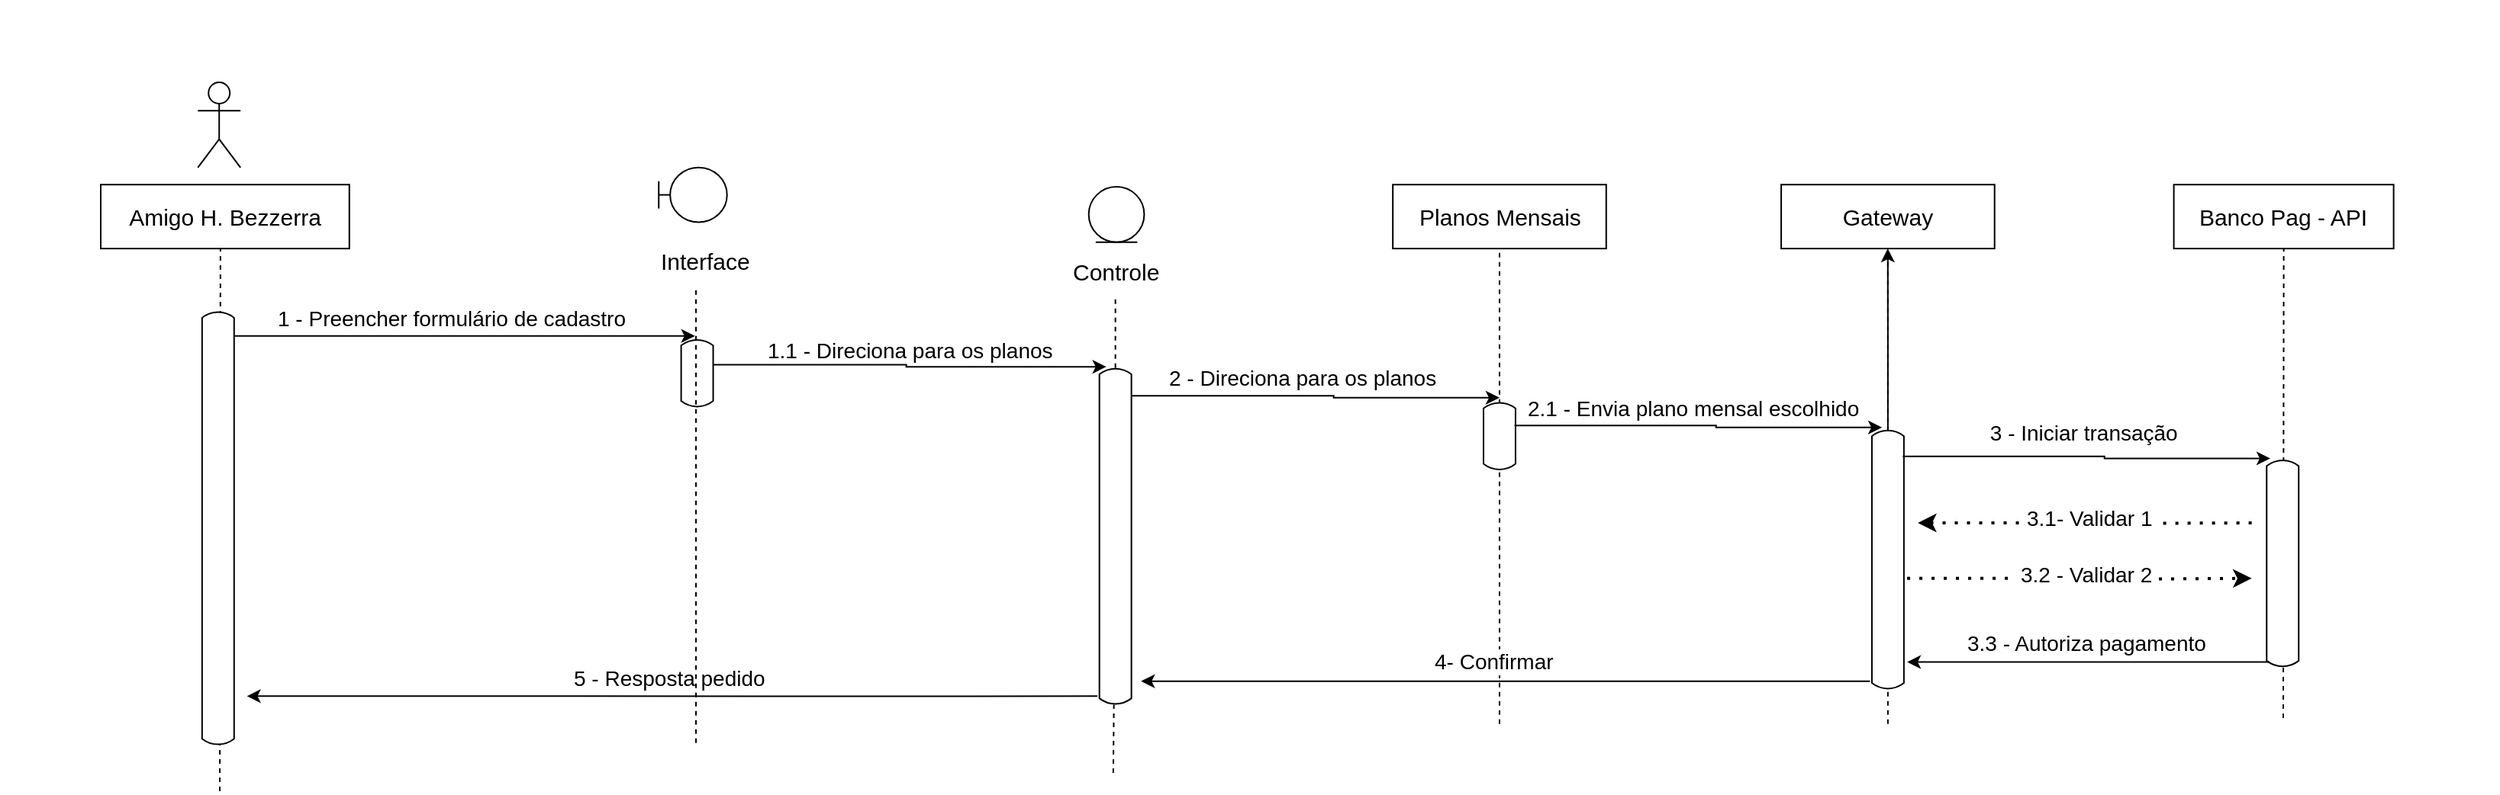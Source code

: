 <mxfile version="15.6.5" type="device"><diagram id="M42ZnLIwwfQ5Y2t5tD2J" name="Page-1"><mxGraphModel dx="1970" dy="1112" grid="0" gridSize="10" guides="1" tooltips="1" connect="1" arrows="1" fold="1" page="1" pageScale="1" pageWidth="827" pageHeight="1169" background="none" math="0" shadow="0"><root><mxCell id="0"/><mxCell id="1" parent="0"/><object label="" id="hjBetPNHkHEwhdGKo9fW-1"><mxCell style="shape=umlActor;verticalLabelPosition=bottom;verticalAlign=top;html=1;outlineConnect=0;fillColor=none;strokeColor=default;fontColor=default;" parent="1" vertex="1"><mxGeometry x="140.616" y="145" width="27.963" height="55.926" as="geometry"/></mxCell></object><mxCell id="hjBetPNHkHEwhdGKo9fW-5" value="&lt;font style=&quot;font-size: 15px&quot;&gt;Planos Mensais&lt;/font&gt;" style="rounded=0;whiteSpace=wrap;html=1;fontColor=default;strokeColor=default;fillColor=default;" parent="1" vertex="1"><mxGeometry x="923.579" y="212.111" width="139.815" height="41.944" as="geometry"/></mxCell><mxCell id="hjBetPNHkHEwhdGKo9fW-10" value="&lt;font style=&quot;font-size: 15px&quot;&gt;Amigo H. Bezzerra&lt;/font&gt;" style="rounded=0;whiteSpace=wrap;html=1;fontColor=default;strokeColor=default;fillColor=default;" parent="1" vertex="1"><mxGeometry x="77" y="212.111" width="162.884" height="41.944" as="geometry"/></mxCell><mxCell id="hjBetPNHkHEwhdGKo9fW-16" value="" style="endArrow=none;dashed=1;html=1;rounded=0;fontColor=default;strokeColor=default;labelBackgroundColor=default;fillColor=default;entryX=0.5;entryY=1;entryDx=0;entryDy=0;" parent="1" edge="1"><mxGeometry x="74" y="145" width="50" height="50" as="geometry"><mxPoint x="155" y="610" as="sourcePoint"/><mxPoint x="155.442" y="254.056" as="targetPoint"/></mxGeometry></mxCell><mxCell id="hjBetPNHkHEwhdGKo9fW-23" value="" style="endArrow=none;dashed=1;html=1;rounded=0;fontColor=default;strokeColor=default;labelBackgroundColor=default;entryX=0.5;entryY=1;entryDx=0;entryDy=0;fillColor=default;" parent="1" target="hjBetPNHkHEwhdGKo9fW-5" edge="1"><mxGeometry x="77" y="145" width="50" height="50" as="geometry"><mxPoint x="993.486" y="565.843" as="sourcePoint"/><mxPoint x="993.425" y="419.037" as="targetPoint"/></mxGeometry></mxCell><mxCell id="hjBetPNHkHEwhdGKo9fW-43" value="&lt;span style=&quot;font-family: helvetica; font-size: 14px; font-style: normal; font-weight: 400; letter-spacing: normal; text-align: center; text-indent: 0px; text-transform: none; word-spacing: 0px; display: inline; float: none;&quot;&gt;1 - Preencher formulário de cadastro&lt;/span&gt;" style="text;whiteSpace=wrap;html=1;fontSize=14;fontColor=default;labelBackgroundColor=none;" parent="1" vertex="1"><mxGeometry x="190.958" y="285.019" width="255.861" height="36.352" as="geometry"/></mxCell><mxCell id="hjBetPNHkHEwhdGKo9fW-44" value="&lt;span style=&quot;font-family: helvetica; font-size: 14px; font-style: normal; font-weight: 400; letter-spacing: normal; text-align: center; text-indent: 0px; text-transform: none; word-spacing: 0px; display: inline; float: none;&quot;&gt;2 - Direciona para os planos&lt;/span&gt;" style="text;whiteSpace=wrap;html=1;fontSize=14;fontColor=default;labelBackgroundColor=none;" parent="1" vertex="1"><mxGeometry x="774.579" y="324.264" width="197.139" height="36.352" as="geometry"/></mxCell><mxCell id="hjBetPNHkHEwhdGKo9fW-47" value="&lt;span style=&quot;font-family: helvetica; font-size: 14px; font-style: normal; font-weight: 400; letter-spacing: normal; text-align: center; text-indent: 0px; text-transform: none; word-spacing: 0px; display: inline; float: none;&quot;&gt;2.1 - Envia plano mensal escolhido&lt;/span&gt;" style="text;whiteSpace=wrap;html=1;fontSize=14;fontColor=default;labelBackgroundColor=none;" parent="1" vertex="1"><mxGeometry x="1010.264" y="344.042" width="222.306" height="36.352" as="geometry"/></mxCell><mxCell id="hjBetPNHkHEwhdGKo9fW-52" value="" style="endArrow=none;dashed=1;html=1;rounded=0;fontColor=default;strokeColor=default;labelBackgroundColor=default;startArrow=none;" parent="1" source="hjBetPNHkHEwhdGKo9fW-73" edge="1"><mxGeometry x="77" y="145" width="50" height="50" as="geometry"><mxPoint x="740.994" y="796.537" as="sourcePoint"/><mxPoint x="741.819" y="286.213" as="targetPoint"/></mxGeometry></mxCell><mxCell id="hjBetPNHkHEwhdGKo9fW-68" value="" style="edgeStyle=orthogonalEdgeStyle;rounded=0;orthogonalLoop=1;jettySize=auto;html=1;labelBackgroundColor=default;fontSize=10;fontColor=default;endArrow=classic;endFill=1;strokeColor=default;fillColor=default;" parent="1" edge="1"><mxGeometry x="77" y="145" as="geometry"><mxPoint x="466.384" y="311.38" as="targetPoint"/><Array as="points"><mxPoint x="227.301" y="311.38"/><mxPoint x="227.301" y="311.38"/></Array><mxPoint x="153.199" y="311.38" as="sourcePoint"/></mxGeometry></mxCell><mxCell id="hjBetPNHkHEwhdGKo9fW-78" value="" style="edgeStyle=orthogonalEdgeStyle;rounded=0;orthogonalLoop=1;jettySize=auto;html=1;labelBackgroundColor=default;fontSize=10;fontColor=default;endArrow=classic;endFill=1;strokeColor=default;fillColor=default;entryX=0.045;entryY=0.519;entryDx=0;entryDy=0;entryPerimeter=0;" parent="1" edge="1"><mxGeometry x="77" y="145" as="geometry"><mxPoint x="472.676" y="330.256" as="sourcePoint"/><mxPoint x="735.828" y="331.569" as="targetPoint"/><Array as="points"><mxPoint x="604.801" y="330.954"/><mxPoint x="736.227" y="330.954"/></Array></mxGeometry></mxCell><mxCell id="hjBetPNHkHEwhdGKo9fW-66" value="" style="html=1;dashed=0;whitespace=wrap;shape=mxgraph.dfd.loop;labelBackgroundColor=#FFFFFF;fontSize=10;rotation=90;fillColor=default;strokeColor=default;fontColor=default;" parent="1" vertex="1"><mxGeometry x="445.412" y="325.361" width="44.741" height="20.972" as="geometry"/></mxCell><mxCell id="hjBetPNHkHEwhdGKo9fW-69" value="" style="shape=umlBoundary;whiteSpace=wrap;html=1;labelBackgroundColor=#FFFFFF;fontSize=10;fillColor=default;strokeColor=default;fontColor=default;" parent="1" vertex="1"><mxGeometry x="442.616" y="200.926" width="44.741" height="35.793" as="geometry"/></mxCell><mxCell id="hjBetPNHkHEwhdGKo9fW-70" value="&lt;span style=&quot;font-family: helvetica; font-size: 15px; font-style: normal; font-weight: 400; letter-spacing: normal; text-align: center; text-indent: 0px; text-transform: none; word-spacing: 0px; display: inline; float: none;&quot;&gt;Interface&lt;/span&gt;" style="text;whiteSpace=wrap;html=1;fontSize=15;fontColor=default;fillColor=none;labelBackgroundColor=none;" parent="1" vertex="1"><mxGeometry x="442.005" y="247.471" width="69.907" height="40.546" as="geometry"/></mxCell><mxCell id="hjBetPNHkHEwhdGKo9fW-73" value="" style="html=1;dashed=0;whitespace=wrap;shape=mxgraph.dfd.loop;labelBackgroundColor=#FFFFFF;fontSize=10;rotation=90;fillColor=default;strokeColor=default;fontColor=default;" parent="1" vertex="1"><mxGeometry x="631.366" y="432.319" width="220.907" height="20.972" as="geometry"/></mxCell><mxCell id="hjBetPNHkHEwhdGKo9fW-74" value="" style="endArrow=none;dashed=1;html=1;rounded=0;fontColor=default;strokeColor=default;labelBackgroundColor=default;" parent="1" target="hjBetPNHkHEwhdGKo9fW-73" edge="1"><mxGeometry x="77" y="145" width="50" height="50" as="geometry"><mxPoint x="740.421" y="598" as="sourcePoint"/><mxPoint x="741.819" y="266.639" as="targetPoint"/></mxGeometry></mxCell><mxCell id="hjBetPNHkHEwhdGKo9fW-82" value="" style="edgeStyle=orthogonalEdgeStyle;rounded=0;orthogonalLoop=1;jettySize=auto;html=1;labelBackgroundColor=default;fontSize=10;fontColor=default;endArrow=classic;endFill=1;strokeColor=default;fillColor=default;" parent="1" edge="1"><mxGeometry x="77" y="145" as="geometry"><mxPoint x="752.711" y="350.613" as="sourcePoint"/><mxPoint x="993.486" y="351.926" as="targetPoint"/><Array as="points"><mxPoint x="884.836" y="351.311"/><mxPoint x="1016.262" y="351.311"/></Array></mxGeometry></mxCell><mxCell id="hjBetPNHkHEwhdGKo9fW-83" value="&lt;font style=&quot;font-size: 15px&quot;&gt;Gateway&lt;/font&gt;" style="rounded=0;whiteSpace=wrap;html=1;fontColor=default;strokeColor=default;fillColor=default;" parent="1" vertex="1"><mxGeometry x="1178.042" y="212.111" width="139.815" height="41.944" as="geometry"/></mxCell><mxCell id="hjBetPNHkHEwhdGKo9fW-84" value="" style="endArrow=none;dashed=1;html=1;rounded=0;fontColor=default;strokeColor=default;labelBackgroundColor=default;entryX=0.5;entryY=1;entryDx=0;entryDy=0;fillColor=default;" parent="1" target="hjBetPNHkHEwhdGKo9fW-83" edge="1"><mxGeometry x="77" y="145" width="50" height="50" as="geometry"><mxPoint x="1247.949" y="565.843" as="sourcePoint"/><mxPoint x="1247.888" y="419.037" as="targetPoint"/></mxGeometry></mxCell><mxCell id="hjBetPNHkHEwhdGKo9fW-86" value="" style="html=1;dashed=0;whitespace=wrap;shape=mxgraph.dfd.loop;labelBackgroundColor=#FFFFFF;fontSize=10;rotation=90;fillColor=default;strokeColor=default;fontColor=default;" parent="1" vertex="1"><mxGeometry x="971.116" y="366.606" width="44.741" height="20.972" as="geometry"/></mxCell><mxCell id="z0hk-sFUgm-vpCvkBEX6-5" value="" style="edgeStyle=orthogonalEdgeStyle;rounded=0;orthogonalLoop=1;jettySize=auto;html=1;labelBackgroundColor=default;fontColor=default;strokeColor=default;fillColor=default;" edge="1" parent="1" source="hjBetPNHkHEwhdGKo9fW-88" target="hjBetPNHkHEwhdGKo9fW-83"><mxGeometry x="77" y="145" as="geometry"/></mxCell><mxCell id="hjBetPNHkHEwhdGKo9fW-88" value="" style="html=1;dashed=0;whitespace=wrap;shape=mxgraph.dfd.loop;labelBackgroundColor=#FFFFFF;fontSize=10;rotation=90;fillColor=default;strokeColor=default;fontColor=default;" parent="1" vertex="1"><mxGeometry x="1162.788" y="447.573" width="170.336" height="20.972" as="geometry"/></mxCell><mxCell id="hjBetPNHkHEwhdGKo9fW-89" value="&lt;span style=&quot;font-family: helvetica; font-size: 15px; font-style: normal; font-weight: 400; letter-spacing: normal; text-align: center; text-indent: 0px; text-transform: none; word-spacing: 0px; display: inline; float: none;&quot;&gt;Controle&lt;/span&gt;" style="text;whiteSpace=wrap;html=1;fontSize=15;fontColor=default;fillColor=none;labelBackgroundColor=none;" parent="1" vertex="1"><mxGeometry x="712.264" y="254.463" width="69.907" height="40.546" as="geometry"/></mxCell><mxCell id="hjBetPNHkHEwhdGKo9fW-90" value="" style="ellipse;shape=umlEntity;whiteSpace=wrap;html=1;labelBackgroundColor=default;fontSize=10;fontColor=default;strokeColor=default;fillColor=none;" parent="1" vertex="1"><mxGeometry x="724.343" y="213.509" width="36.352" height="36.352" as="geometry"/></mxCell><mxCell id="hjBetPNHkHEwhdGKo9fW-91" value="&lt;span style=&quot;font-family: helvetica; font-size: 14px; font-style: normal; font-weight: 400; letter-spacing: normal; text-align: center; text-indent: 0px; text-transform: none; word-spacing: 0px; display: inline; float: none;&quot;&gt;1.1 - Direciona para os planos&lt;/span&gt;" style="text;whiteSpace=wrap;html=1;fontSize=14;fontColor=default;labelBackgroundColor=none;" parent="1" vertex="1"><mxGeometry x="512.329" y="305.991" width="197.139" height="36.352" as="geometry"/></mxCell><mxCell id="hjBetPNHkHEwhdGKo9fW-93" value="&lt;span style=&quot;font-family: helvetica; font-size: 14px; font-style: normal; font-weight: 400; letter-spacing: normal; text-align: center; text-indent: 0px; text-transform: none; word-spacing: 0px; display: inline; float: none;&quot;&gt;&amp;nbsp;3 - Iniciar transação&amp;nbsp;&lt;/span&gt;" style="text;whiteSpace=wrap;html=1;fontSize=14;fontColor=default;labelBackgroundColor=none;" parent="1" vertex="1"><mxGeometry x="1309.467" y="359.616" width="137.019" height="36.352" as="geometry"/></mxCell><mxCell id="hjBetPNHkHEwhdGKo9fW-94" value="&lt;font style=&quot;font-size: 15px&quot;&gt;Banco Pag - API&lt;/font&gt;" style="rounded=0;whiteSpace=wrap;html=1;fontColor=default;strokeColor=default;fillColor=default;" parent="1" vertex="1"><mxGeometry x="1435.301" y="212.111" width="144.009" height="41.944" as="geometry"/></mxCell><mxCell id="hjBetPNHkHEwhdGKo9fW-95" value="" style="endArrow=none;dashed=1;html=1;rounded=0;fontColor=default;strokeColor=default;labelBackgroundColor=default;entryX=0.5;entryY=1;entryDx=0;entryDy=0;fillColor=default;" parent="1" target="hjBetPNHkHEwhdGKo9fW-94" edge="1"><mxGeometry x="77" y="145" width="50" height="50" as="geometry"><mxPoint x="1507" y="562" as="sourcePoint"/><mxPoint x="1506.545" y="419.037" as="targetPoint"/></mxGeometry></mxCell><mxCell id="hjBetPNHkHEwhdGKo9fW-96" value="" style="html=1;dashed=0;whitespace=wrap;shape=mxgraph.dfd.loop;labelBackgroundColor=#FFFFFF;fontSize=10;rotation=90;fillColor=default;strokeColor=default;fontColor=default;" parent="1" vertex="1"><mxGeometry x="1438.544" y="450.062" width="136.138" height="20.972" as="geometry"/></mxCell><mxCell id="z0hk-sFUgm-vpCvkBEX6-1" value="" style="edgeStyle=orthogonalEdgeStyle;rounded=0;orthogonalLoop=1;jettySize=auto;html=1;labelBackgroundColor=default;fontSize=10;fontColor=default;endArrow=classic;endFill=1;strokeColor=default;fillColor=default;" edge="1" parent="1"><mxGeometry x="77" y="145" as="geometry"><mxPoint x="1003.273" y="370.103" as="sourcePoint"/><mxPoint x="1244.048" y="371.416" as="targetPoint"/><Array as="points"><mxPoint x="1135.398" y="370.801"/><mxPoint x="1266.824" y="370.801"/></Array></mxGeometry></mxCell><mxCell id="z0hk-sFUgm-vpCvkBEX6-2" value="&lt;span style=&quot;font-family: helvetica; font-size: 14px; font-style: normal; font-weight: 400; letter-spacing: normal; text-align: center; text-indent: 0px; text-transform: none; word-spacing: 0px; display: inline; float: none;&quot;&gt;3.1- Validar 1&amp;nbsp;&lt;/span&gt;" style="text;whiteSpace=wrap;html=1;fontSize=14;fontColor=default;labelBackgroundColor=none;fillColor=none;strokeColor=none;" vertex="1" parent="1"><mxGeometry x="1337.43" y="416.241" width="90.88" height="36.352" as="geometry"/></mxCell><mxCell id="z0hk-sFUgm-vpCvkBEX6-6" value="" style="edgeStyle=orthogonalEdgeStyle;rounded=0;orthogonalLoop=1;jettySize=auto;html=1;labelBackgroundColor=default;fontSize=10;fontColor=default;endArrow=classic;endFill=1;strokeColor=default;fillColor=default;" edge="1" parent="1"><mxGeometry x="77" y="145" as="geometry"><mxPoint x="1257.736" y="390.377" as="sourcePoint"/><mxPoint x="1498.511" y="391.689" as="targetPoint"/><Array as="points"><mxPoint x="1389.861" y="391.074"/><mxPoint x="1521.287" y="391.074"/></Array></mxGeometry></mxCell><mxCell id="z0hk-sFUgm-vpCvkBEX6-7" value="&lt;span style=&quot;font-family: helvetica; font-size: 14px; font-style: normal; font-weight: 400; letter-spacing: normal; text-align: center; text-indent: 0px; text-transform: none; word-spacing: 0px; display: inline; float: none;&quot;&gt;3.2 - Validar 2&lt;/span&gt;" style="text;whiteSpace=wrap;html=1;fontSize=14;fontColor=default;labelBackgroundColor=none;fillColor=none;strokeColor=none;" vertex="1" parent="1"><mxGeometry x="1333.236" y="452.593" width="103.463" height="36.352" as="geometry"/></mxCell><mxCell id="z0hk-sFUgm-vpCvkBEX6-8" value="&lt;span style=&quot;font-family: helvetica; font-size: 14px; font-style: normal; font-weight: 400; letter-spacing: normal; text-align: center; text-indent: 0px; text-transform: none; word-spacing: 0px; display: inline; float: none;&quot;&gt;3.3 - Autoriza pagamento&lt;/span&gt;" style="text;whiteSpace=wrap;html=1;fontSize=14;fontColor=default;labelBackgroundColor=none;" vertex="1" parent="1"><mxGeometry x="1298.477" y="497.935" width="176.167" height="36.352" as="geometry"/></mxCell><mxCell id="z0hk-sFUgm-vpCvkBEX6-11" value="" style="endArrow=none;dashed=1;html=1;dashPattern=1 3;strokeWidth=2;rounded=0;labelBackgroundColor=default;fontColor=default;fillColor=default;strokeColor=default;" edge="1" parent="1" source="z0hk-sFUgm-vpCvkBEX6-2"><mxGeometry x="77" y="145" width="50" height="50" as="geometry"><mxPoint x="1422.717" y="434.417" as="sourcePoint"/><mxPoint x="1491.926" y="434.011" as="targetPoint"/></mxGeometry></mxCell><mxCell id="z0hk-sFUgm-vpCvkBEX6-12" value="" style="endArrow=none;dashed=1;html=1;dashPattern=1 3;strokeWidth=2;rounded=0;labelBackgroundColor=default;fontColor=default;fillColor=default;strokeColor=default;" edge="1" parent="1"><mxGeometry x="77" y="145" width="50" height="50" as="geometry"><mxPoint x="1260.532" y="470.363" as="sourcePoint"/><mxPoint x="1329.741" y="470.363" as="targetPoint"/></mxGeometry></mxCell><mxCell id="z0hk-sFUgm-vpCvkBEX6-13" value="" style="endArrow=none;dashed=1;html=1;dashPattern=1 3;strokeWidth=2;rounded=0;labelBackgroundColor=default;fontColor=default;fillColor=default;strokeColor=default;startArrow=classic;startFill=1;" edge="1" parent="1"><mxGeometry x="77" y="145" width="50" height="50" as="geometry"><mxPoint x="1267.523" y="434.011" as="sourcePoint"/><mxPoint x="1336.731" y="434.011" as="targetPoint"/></mxGeometry></mxCell><mxCell id="z0hk-sFUgm-vpCvkBEX6-14" value="" style="endArrow=classic;dashed=1;html=1;dashPattern=1 3;strokeWidth=2;rounded=0;labelBackgroundColor=default;fontColor=default;fillColor=default;strokeColor=default;endFill=1;" edge="1" parent="1"><mxGeometry x="77" y="145" width="50" height="50" as="geometry"><mxPoint x="1425.514" y="470.769" as="sourcePoint"/><mxPoint x="1486.333" y="470.363" as="targetPoint"/></mxGeometry></mxCell><mxCell id="z0hk-sFUgm-vpCvkBEX6-15" value="" style="edgeStyle=orthogonalEdgeStyle;rounded=0;orthogonalLoop=1;jettySize=auto;html=1;labelBackgroundColor=default;fontSize=10;fontColor=default;endArrow=none;endFill=0;strokeColor=default;fillColor=default;startArrow=classic;startFill=1;" edge="1" parent="1"><mxGeometry x="77" y="145" as="geometry"><mxPoint x="1260.532" y="525.296" as="sourcePoint"/><mxPoint x="1497.658" y="525.282" as="targetPoint"/><Array as="points"><mxPoint x="1389.008" y="524.667"/><mxPoint x="1520.434" y="524.667"/></Array></mxGeometry></mxCell><mxCell id="z0hk-sFUgm-vpCvkBEX6-19" value="" style="html=1;dashed=0;whitespace=wrap;shape=mxgraph.dfd.loop;labelBackgroundColor=#FFFFFF;fontSize=10;rotation=90;fillColor=default;strokeColor=default;fontColor=default;" vertex="1" parent="1"><mxGeometry x="11.637" y="427.076" width="284.523" height="20.972" as="geometry"/></mxCell><mxCell id="z0hk-sFUgm-vpCvkBEX6-24" value="" style="edgeStyle=orthogonalEdgeStyle;rounded=0;orthogonalLoop=1;jettySize=auto;html=1;labelBackgroundColor=default;fontSize=10;fontColor=default;endArrow=none;endFill=0;strokeColor=default;fillColor=default;startArrow=classic;startFill=1;" edge="1" parent="1"><mxGeometry x="77" y="145" as="geometry"><mxPoint x="758.597" y="537.88" as="sourcePoint"/><mxPoint x="1236.204" y="537.88" as="targetPoint"/><Array as="points"><mxPoint x="1127.554" y="537.264"/><mxPoint x="1258.98" y="537.264"/></Array></mxGeometry></mxCell><mxCell id="z0hk-sFUgm-vpCvkBEX6-25" value="" style="edgeStyle=orthogonalEdgeStyle;rounded=0;orthogonalLoop=1;jettySize=auto;html=1;labelBackgroundColor=default;fontSize=10;fontColor=default;endArrow=none;endFill=0;strokeColor=default;fillColor=default;startArrow=classic;startFill=1;" edge="1" parent="1"><mxGeometry x="77" y="145" as="geometry"><mxPoint x="172.773" y="547.667" as="sourcePoint"/><mxPoint x="730.075" y="547.667" as="targetPoint"/><Array as="points"><mxPoint x="621.425" y="547.051"/><mxPoint x="752.851" y="547.051"/></Array></mxGeometry></mxCell><mxCell id="z0hk-sFUgm-vpCvkBEX6-26" value="&lt;span style=&quot;font-family: helvetica; font-size: 14px; font-style: normal; font-weight: 400; letter-spacing: normal; text-align: center; text-indent: 0px; text-transform: none; word-spacing: 0px; display: inline; float: none;&quot;&gt;4- Confirmar&lt;/span&gt;" style="text;whiteSpace=wrap;html=1;fontSize=14;fontColor=default;labelBackgroundColor=#FFFFFF;" vertex="1" parent="1"><mxGeometry x="949.347" y="509.917" width="90.88" height="36.352" as="geometry"/></mxCell><mxCell id="z0hk-sFUgm-vpCvkBEX6-28" value="&lt;span style=&quot;font-family: helvetica; font-size: 14px; font-style: normal; font-weight: 400; letter-spacing: normal; text-align: center; text-indent: 0px; text-transform: none; word-spacing: 0px; display: inline; float: none;&quot;&gt;5 - Resposta pedido&lt;/span&gt;" style="text;whiteSpace=wrap;html=1;fontSize=14;fontColor=default;labelBackgroundColor=default;fillColor=none;" vertex="1" parent="1"><mxGeometry x="384.998" y="520.997" width="176.167" height="36.352" as="geometry"/></mxCell><mxCell id="z0hk-sFUgm-vpCvkBEX6-42" value="&lt;br&gt;&lt;br&gt;&lt;br&gt;&lt;br&gt;&lt;br&gt;&lt;br&gt;&lt;br&gt;&lt;br&gt;&lt;br&gt;&lt;br&gt;&lt;br&gt;&lt;br&gt;&lt;br&gt;&lt;br&gt;" style="endArrow=none;dashed=1;html=1;rounded=0;labelBackgroundColor=default;fontSize=15;fontColor=default;strokeColor=default;fillColor=default;" edge="1" parent="1"><mxGeometry width="50" height="50" relative="1" as="geometry"><mxPoint x="467" y="578.429" as="sourcePoint"/><mxPoint x="467" y="281" as="targetPoint"/></mxGeometry></mxCell><mxCell id="z0hk-sFUgm-vpCvkBEX6-43" value="" style="endArrow=none;dashed=1;html=1;rounded=0;labelBackgroundColor=default;fontSize=15;fontColor=default;strokeColor=#FFFFFF;fillColor=default;" edge="1" parent="1"><mxGeometry width="50" height="50" relative="1" as="geometry"><mxPoint x="11.64" y="591" as="sourcePoint"/><mxPoint x="12" y="190" as="targetPoint"/></mxGeometry></mxCell><mxCell id="z0hk-sFUgm-vpCvkBEX6-44" value="" style="endArrow=none;dashed=1;html=1;rounded=0;labelBackgroundColor=default;fontSize=15;fontColor=default;strokeColor=#FFFFFF;" edge="1" parent="1"><mxGeometry width="50" height="50" relative="1" as="geometry"><mxPoint x="1646" y="487" as="sourcePoint"/><mxPoint x="1646.0" y="92" as="targetPoint"/></mxGeometry></mxCell></root></mxGraphModel></diagram></mxfile>